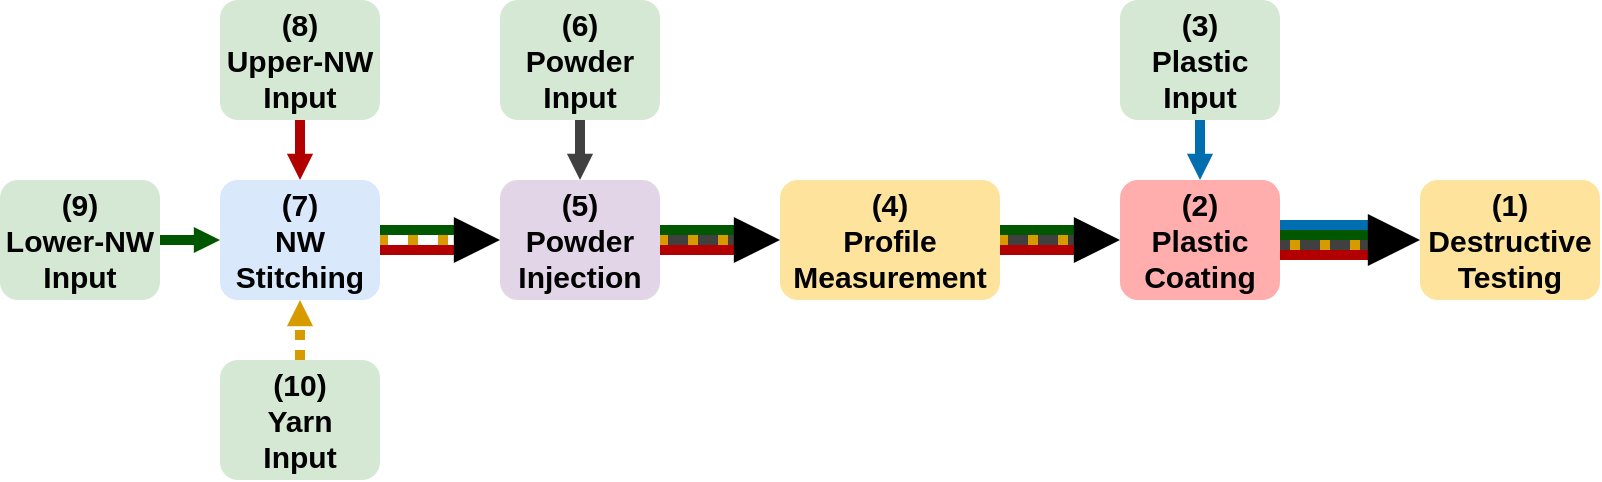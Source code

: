 <mxfile compressed="true" version="13.0.3" type="device" pages="3"><diagram id="PqABLS9Rvfk7w9IpzqC7" name="process_tree"><mxGraphModel dx="1027" dy="809" grid="1" gridSize="10" guides="1" tooltips="1" connect="1" arrows="1" fold="1" page="1" pageScale="1" pageWidth="850" pageHeight="300" math="0" shadow="0"><root><mxCell id="0"/><mxCell id="1" parent="0"/><mxCell id="4jhUcVjz68tz8jwbuNUG-1" value="&lt;b style=&quot;font-size: 15px;&quot;&gt;(1)&lt;br style=&quot;font-size: 15px;&quot;&gt;Destructive&lt;br style=&quot;font-size: 15px;&quot;&gt;Testing&lt;/b&gt;" style="rounded=1;whiteSpace=wrap;html=1;fillColor=#FEE39D;strokeColor=none;verticalAlign=middle;horizontal=1;align=center;fontSize=15;" parent="1" vertex="1"><mxGeometry x="735" y="120" width="90" height="60" as="geometry"/></mxCell><mxCell id="ti363fEYgdu_gUj9moWo-10" value="" style="curved=1;endArrow=block;html=1;strokeWidth=5;endFill=1;fillColor=#1ba1e2;strokeColor=#006EAF;endSize=0;fontSize=12;entryX=0.5;entryY=0;entryDx=0;entryDy=0;exitX=0.5;exitY=1;exitDx=0;exitDy=0;" parent="1" source="ti363fEYgdu_gUj9moWo-11" target="ti363fEYgdu_gUj9moWo-9" edge="1"><mxGeometry width="50" height="50" relative="1" as="geometry"><mxPoint x="605" y="70" as="sourcePoint"/><mxPoint x="601" y="100" as="targetPoint"/><Array as="points"/></mxGeometry></mxCell><mxCell id="ti363fEYgdu_gUj9moWo-11" value="&lt;span style=&quot;font-size: 15px&quot;&gt;&lt;span&gt;(3)&lt;br&gt;Plastic&lt;br&gt;Input&lt;/span&gt;&lt;br&gt;&lt;/span&gt;" style="rounded=1;whiteSpace=wrap;html=1;fontSize=15;fillColor=#d5e8d4;strokeColor=none;fontStyle=1" parent="1" vertex="1"><mxGeometry x="585" y="30" width="80" height="60" as="geometry"/></mxCell><mxCell id="ti363fEYgdu_gUj9moWo-20" value="" style="group" parent="1" vertex="1" connectable="0"><mxGeometry x="625" y="142.5" width="110" height="15" as="geometry"/></mxCell><mxCell id="ti363fEYgdu_gUj9moWo-2" value="" style="curved=1;endArrow=none;html=1;strokeWidth=5;endFill=0;fillColor=#f5f5f5;strokeColor=#404040;endSize=0;" parent="ti363fEYgdu_gUj9moWo-20" edge="1"><mxGeometry width="50" height="50" relative="1" as="geometry"><mxPoint y="10" as="sourcePoint"/><mxPoint x="95" y="10" as="targetPoint"/><Array as="points"/></mxGeometry></mxCell><mxCell id="ti363fEYgdu_gUj9moWo-3" value="" style="endArrow=none;html=1;strokeColor=#005700;fillColor=#e51400;strokeWidth=5;" parent="ti363fEYgdu_gUj9moWo-20" edge="1"><mxGeometry width="50" height="50" relative="1" as="geometry"><mxPoint y="5" as="sourcePoint"/><mxPoint x="90" y="5" as="targetPoint"/></mxGeometry></mxCell><mxCell id="ti363fEYgdu_gUj9moWo-4" value="" style="endArrow=none;html=1;strokeColor=#B20000;fillColor=#008a00;strokeWidth=5;" parent="ti363fEYgdu_gUj9moWo-20" edge="1"><mxGeometry width="50" height="50" relative="1" as="geometry"><mxPoint y="15" as="sourcePoint"/><mxPoint x="90" y="15" as="targetPoint"/></mxGeometry></mxCell><mxCell id="ti363fEYgdu_gUj9moWo-5" value="" style="endArrow=none;html=1;strokeColor=#d79b00;strokeWidth=5;endFill=0;fillColor=#ffe6cc;dashed=1;dashPattern=1 2;" parent="ti363fEYgdu_gUj9moWo-20" edge="1"><mxGeometry width="50" height="50" relative="1" as="geometry"><mxPoint y="10" as="sourcePoint"/><mxPoint x="100" y="10" as="targetPoint"/></mxGeometry></mxCell><mxCell id="ti363fEYgdu_gUj9moWo-6" value="" style="curved=1;endArrow=none;html=1;strokeWidth=5;endFill=0;fillColor=#1ba1e2;strokeColor=#006EAF;endSize=0;" parent="ti363fEYgdu_gUj9moWo-20" edge="1"><mxGeometry width="50" height="50" relative="1" as="geometry"><mxPoint as="sourcePoint"/><mxPoint x="90" as="targetPoint"/><Array as="points"/></mxGeometry></mxCell><mxCell id="ti363fEYgdu_gUj9moWo-7" value="" style="endArrow=block;html=1;strokeColor=#000000;strokeWidth=5;endFill=1;endSize=13;" parent="ti363fEYgdu_gUj9moWo-20" edge="1"><mxGeometry width="50" height="50" relative="1" as="geometry"><mxPoint x="93" y="7.5" as="sourcePoint"/><mxPoint x="110" y="7.5" as="targetPoint"/></mxGeometry></mxCell><mxCell id="ti363fEYgdu_gUj9moWo-9" value="&lt;b style=&quot;font-size: 15px;&quot;&gt;(2)&lt;br style=&quot;font-size: 15px;&quot;&gt;Plastic&lt;br style=&quot;font-size: 15px;&quot;&gt;Coating&lt;br style=&quot;font-size: 15px;&quot;&gt;&lt;/b&gt;" style="rounded=1;whiteSpace=wrap;html=1;fillColor=#FFADAD;strokeColor=none;comic=0;shadow=0;fontSize=15;" parent="1" vertex="1"><mxGeometry x="585" y="120" width="80" height="60" as="geometry"/></mxCell><mxCell id="ti363fEYgdu_gUj9moWo-21" value="" style="group;fillColor=none;fontSize=15;" parent="1" vertex="1" connectable="0"><mxGeometry x="479" y="145" width="106" height="10" as="geometry"/></mxCell><mxCell id="ti363fEYgdu_gUj9moWo-22" value="" style="curved=1;endArrow=none;html=1;strokeWidth=5;endFill=0;fillColor=#f5f5f5;strokeColor=#404040;endSize=0;" parent="ti363fEYgdu_gUj9moWo-21" edge="1"><mxGeometry width="50" height="50" relative="1" as="geometry"><mxPoint y="5" as="sourcePoint"/><mxPoint x="95" y="5" as="targetPoint"/><Array as="points"/></mxGeometry></mxCell><mxCell id="ti363fEYgdu_gUj9moWo-23" value="" style="endArrow=none;html=1;strokeColor=#005700;fillColor=#e51400;strokeWidth=5;" parent="ti363fEYgdu_gUj9moWo-21" edge="1"><mxGeometry width="50" height="50" relative="1" as="geometry"><mxPoint as="sourcePoint"/><mxPoint x="90" as="targetPoint"/></mxGeometry></mxCell><mxCell id="ti363fEYgdu_gUj9moWo-24" value="" style="endArrow=none;html=1;strokeColor=#B20000;fillColor=#008a00;strokeWidth=5;" parent="ti363fEYgdu_gUj9moWo-21" edge="1"><mxGeometry width="50" height="50" relative="1" as="geometry"><mxPoint y="10" as="sourcePoint"/><mxPoint x="90" y="10" as="targetPoint"/></mxGeometry></mxCell><mxCell id="ti363fEYgdu_gUj9moWo-25" value="" style="endArrow=none;html=1;strokeColor=#d79b00;strokeWidth=5;endFill=0;fillColor=#ffe6cc;dashed=1;dashPattern=1 2;" parent="ti363fEYgdu_gUj9moWo-21" edge="1"><mxGeometry width="50" height="50" relative="1" as="geometry"><mxPoint y="5" as="sourcePoint"/><mxPoint x="100" y="5" as="targetPoint"/></mxGeometry></mxCell><mxCell id="ti363fEYgdu_gUj9moWo-26" value="" style="endArrow=block;html=1;strokeColor=#000000;strokeWidth=5;endFill=1;endSize=10;" parent="ti363fEYgdu_gUj9moWo-21" edge="1"><mxGeometry width="50" height="50" relative="1" as="geometry"><mxPoint x="89" y="5" as="sourcePoint"/><mxPoint x="106" y="5" as="targetPoint"/></mxGeometry></mxCell><mxCell id="ti363fEYgdu_gUj9moWo-27" value="&lt;span style=&quot;font-size: 15px&quot;&gt;(4)&lt;br&gt;Profile&lt;br&gt;Measurement&lt;br&gt;&lt;/span&gt;" style="rounded=1;whiteSpace=wrap;html=1;fillColor=#FEE39D;strokeColor=none;fontSize=15;fontStyle=1" parent="1" vertex="1"><mxGeometry x="415" y="120" width="110" height="60" as="geometry"/></mxCell><mxCell id="ti363fEYgdu_gUj9moWo-29" value="" style="group;fillColor=none;fontSize=15;" parent="1" vertex="1" connectable="0"><mxGeometry x="309" y="145" width="106" height="10" as="geometry"/></mxCell><mxCell id="ti363fEYgdu_gUj9moWo-30" value="" style="curved=1;endArrow=none;html=1;strokeWidth=5;endFill=0;fillColor=#f5f5f5;strokeColor=#404040;endSize=0;" parent="ti363fEYgdu_gUj9moWo-29" edge="1"><mxGeometry width="50" height="50" relative="1" as="geometry"><mxPoint y="5" as="sourcePoint"/><mxPoint x="95" y="5" as="targetPoint"/><Array as="points"/></mxGeometry></mxCell><mxCell id="ti363fEYgdu_gUj9moWo-31" value="" style="endArrow=none;html=1;strokeColor=#005700;fillColor=#e51400;strokeWidth=5;" parent="ti363fEYgdu_gUj9moWo-29" edge="1"><mxGeometry width="50" height="50" relative="1" as="geometry"><mxPoint as="sourcePoint"/><mxPoint x="90" as="targetPoint"/></mxGeometry></mxCell><mxCell id="ti363fEYgdu_gUj9moWo-32" value="" style="endArrow=none;html=1;strokeColor=#B20000;fillColor=#008a00;strokeWidth=5;" parent="ti363fEYgdu_gUj9moWo-29" edge="1"><mxGeometry width="50" height="50" relative="1" as="geometry"><mxPoint y="10" as="sourcePoint"/><mxPoint x="90" y="10" as="targetPoint"/></mxGeometry></mxCell><mxCell id="ti363fEYgdu_gUj9moWo-33" value="" style="endArrow=none;html=1;strokeColor=#d79b00;strokeWidth=5;endFill=0;fillColor=#ffe6cc;dashed=1;dashPattern=1 2;" parent="ti363fEYgdu_gUj9moWo-29" edge="1"><mxGeometry width="50" height="50" relative="1" as="geometry"><mxPoint y="5" as="sourcePoint"/><mxPoint x="100" y="5" as="targetPoint"/></mxGeometry></mxCell><mxCell id="ti363fEYgdu_gUj9moWo-34" value="" style="endArrow=block;html=1;strokeColor=#000000;strokeWidth=5;endFill=1;endSize=10;" parent="ti363fEYgdu_gUj9moWo-29" edge="1"><mxGeometry width="50" height="50" relative="1" as="geometry"><mxPoint x="89" y="5" as="sourcePoint"/><mxPoint x="106" y="5" as="targetPoint"/></mxGeometry></mxCell><mxCell id="ti363fEYgdu_gUj9moWo-35" value="&lt;b style=&quot;font-size: 15px&quot;&gt;(5)&lt;br&gt;Powder&lt;br&gt;Injection&lt;br&gt;&lt;/b&gt;" style="rounded=1;whiteSpace=wrap;html=1;fillColor=#e1d5e7;strokeColor=none;fontSize=15;" parent="1" vertex="1"><mxGeometry x="275" y="120" width="80" height="60" as="geometry"/></mxCell><mxCell id="ti363fEYgdu_gUj9moWo-36" value="" style="curved=1;endArrow=block;html=1;strokeWidth=5;endFill=1;fillColor=#f5f5f5;strokeColor=#404040;endSize=0;fontSize=15;entryX=0.5;entryY=0;entryDx=0;entryDy=0;exitX=0.5;exitY=1;exitDx=0;exitDy=0;" parent="1" source="ti363fEYgdu_gUj9moWo-37" target="ti363fEYgdu_gUj9moWo-35" edge="1"><mxGeometry width="50" height="50" relative="1" as="geometry"><mxPoint x="315" y="90" as="sourcePoint"/><mxPoint x="324" y="90" as="targetPoint"/><Array as="points"/></mxGeometry></mxCell><mxCell id="ti363fEYgdu_gUj9moWo-37" value="&lt;span style=&quot;font-size: 15px&quot;&gt;&lt;span&gt;(6)&lt;br&gt;Powder&lt;br&gt;Input&lt;/span&gt;&lt;br&gt;&lt;/span&gt;" style="rounded=1;whiteSpace=wrap;html=1;fontSize=15;fillColor=#d5e8d4;strokeColor=none;fontStyle=1" parent="1" vertex="1"><mxGeometry x="275" y="30" width="80" height="60" as="geometry"/></mxCell><mxCell id="ti363fEYgdu_gUj9moWo-39" value="" style="group;fillColor=none;fontSize=15;" parent="1" vertex="1" connectable="0"><mxGeometry x="169" y="145" width="106" height="10" as="geometry"/></mxCell><mxCell id="ti363fEYgdu_gUj9moWo-40" value="" style="endArrow=none;html=1;strokeColor=#005700;fillColor=#e51400;strokeWidth=5;" parent="ti363fEYgdu_gUj9moWo-39" edge="1"><mxGeometry width="50" height="50" relative="1" as="geometry"><mxPoint as="sourcePoint"/><mxPoint x="90" as="targetPoint"/></mxGeometry></mxCell><mxCell id="ti363fEYgdu_gUj9moWo-41" value="" style="endArrow=none;html=1;strokeColor=#B20000;fillColor=#008a00;strokeWidth=5;" parent="ti363fEYgdu_gUj9moWo-39" edge="1"><mxGeometry width="50" height="50" relative="1" as="geometry"><mxPoint y="10" as="sourcePoint"/><mxPoint x="90" y="10" as="targetPoint"/></mxGeometry></mxCell><mxCell id="ti363fEYgdu_gUj9moWo-42" value="" style="endArrow=none;html=1;strokeColor=#d79b00;strokeWidth=5;endFill=0;fillColor=#ffe6cc;dashed=1;dashPattern=1 2;" parent="ti363fEYgdu_gUj9moWo-39" edge="1"><mxGeometry width="50" height="50" relative="1" as="geometry"><mxPoint y="5" as="sourcePoint"/><mxPoint x="100" y="5" as="targetPoint"/></mxGeometry></mxCell><mxCell id="ti363fEYgdu_gUj9moWo-43" value="" style="endArrow=block;html=1;strokeColor=#000000;strokeWidth=5;endFill=1;endSize=10;" parent="ti363fEYgdu_gUj9moWo-39" edge="1"><mxGeometry width="50" height="50" relative="1" as="geometry"><mxPoint x="89" y="5" as="sourcePoint"/><mxPoint x="106" y="5" as="targetPoint"/></mxGeometry></mxCell><mxCell id="ti363fEYgdu_gUj9moWo-45" value="&lt;b style=&quot;font-size: 15px&quot;&gt;(7)&lt;br&gt;NW&lt;br&gt;Stitching&lt;br&gt;&lt;/b&gt;" style="rounded=1;whiteSpace=wrap;html=1;fillColor=#dae8fc;strokeColor=none;gradientColor=none;fontSize=15;" parent="1" vertex="1"><mxGeometry x="135" y="120" width="80" height="60" as="geometry"/></mxCell><mxCell id="ti363fEYgdu_gUj9moWo-47" value="&lt;span style=&quot;font-size: 15px&quot;&gt;&lt;span&gt;(8)&lt;br&gt;Upper-NW&lt;br&gt;Input&lt;/span&gt;&lt;br&gt;&lt;/span&gt;" style="rounded=1;whiteSpace=wrap;html=1;fontSize=15;fillColor=#d5e8d4;strokeColor=none;fontStyle=1" parent="1" vertex="1"><mxGeometry x="135" y="30" width="80" height="60" as="geometry"/></mxCell><mxCell id="ti363fEYgdu_gUj9moWo-48" value="" style="curved=1;endArrow=block;html=1;fillColor=#e51400;strokeColor=#B20000;strokeWidth=5;endFill=1;endSize=0;startSize=6;fontSize=15;exitX=0.5;exitY=1;exitDx=0;exitDy=0;entryX=0.5;entryY=0;entryDx=0;entryDy=0;" parent="1" source="ti363fEYgdu_gUj9moWo-47" target="ti363fEYgdu_gUj9moWo-45" edge="1"><mxGeometry width="50" height="50" relative="1" as="geometry"><mxPoint x="235" y="80" as="sourcePoint"/><mxPoint x="282" y="80" as="targetPoint"/><Array as="points"/></mxGeometry></mxCell><mxCell id="ti363fEYgdu_gUj9moWo-49" value="&lt;span style=&quot;font-size: 15px&quot;&gt;&lt;span&gt;(9)&lt;br&gt;Lower-NW&lt;br&gt;Input&lt;/span&gt;&lt;br&gt;&lt;/span&gt;" style="rounded=1;whiteSpace=wrap;html=1;fontSize=15;fillColor=#d5e8d4;strokeColor=none;fontStyle=1" parent="1" vertex="1"><mxGeometry x="25" y="120" width="80" height="60" as="geometry"/></mxCell><mxCell id="ti363fEYgdu_gUj9moWo-50" value="" style="curved=1;endArrow=block;html=1;strokeWidth=5;fillColor=#008a00;strokeColor=#005700;endFill=1;endSize=0;fontSize=15;exitX=1;exitY=0.5;exitDx=0;exitDy=0;entryX=0;entryY=0.5;entryDx=0;entryDy=0;" parent="1" source="ti363fEYgdu_gUj9moWo-49" target="ti363fEYgdu_gUj9moWo-45" edge="1"><mxGeometry width="50" height="50" relative="1" as="geometry"><mxPoint x="145" y="130" as="sourcePoint"/><mxPoint x="198" y="130" as="targetPoint"/><Array as="points"/></mxGeometry></mxCell><mxCell id="ti363fEYgdu_gUj9moWo-51" value="&lt;span style=&quot;font-size: 15px&quot;&gt;&lt;span&gt;(10)&lt;br&gt;Yarn&lt;br&gt;Input&lt;/span&gt;&lt;br&gt;&lt;/span&gt;" style="rounded=1;whiteSpace=wrap;html=1;fontSize=15;fillColor=#d5e8d4;strokeColor=none;fontStyle=1" parent="1" vertex="1"><mxGeometry x="135" y="210" width="80" height="60" as="geometry"/></mxCell><mxCell id="ti363fEYgdu_gUj9moWo-52" value="" style="curved=1;endArrow=block;html=1;strokeWidth=5;fillColor=#ffe6cc;strokeColor=#D79B00;endFill=1;dashed=1;endSize=0;fontSize=15;entryX=0.5;entryY=1;entryDx=0;entryDy=0;exitX=0.5;exitY=0;exitDx=0;exitDy=0;dashPattern=1 1;" parent="1" source="ti363fEYgdu_gUj9moWo-51" target="ti363fEYgdu_gUj9moWo-45" edge="1"><mxGeometry width="50" height="50" relative="1" as="geometry"><mxPoint x="335" y="140" as="sourcePoint"/><mxPoint x="394" y="140" as="targetPoint"/><Array as="points"/></mxGeometry></mxCell></root></mxGraphModel></diagram><diagram id="XXgB-rRdCaVyopXsw01Y" name="sub_process"><mxGraphModel dx="599" dy="472" grid="1" gridSize="10" guides="1" tooltips="1" connect="1" arrows="1" fold="1" page="1" pageScale="1" pageWidth="850" pageHeight="300" math="1" shadow="0"><root><mxCell id="bnpbGPrv1LTRlM8R-9bU-0"/><mxCell id="bnpbGPrv1LTRlM8R-9bU-1" parent="bnpbGPrv1LTRlM8R-9bU-0"/><mxCell id="g_NKK-ek7GA8WsV48Vlf-0" value="&lt;b&gt;Sub-Process&lt;/b&gt;&lt;br&gt;\(f_i\)" style="rounded=1;whiteSpace=wrap;html=1;fillColor=#E6E6E6;fontSize=15;strokeColor=none;fontColor=#333333;align=center;" parent="bnpbGPrv1LTRlM8R-9bU-1" vertex="1"><mxGeometry x="150" y="45" width="100" height="70" as="geometry"/></mxCell><mxCell id="g_NKK-ek7GA8WsV48Vlf-1" value="&lt;font style=&quot;font-size: 12px&quot;&gt;Output&lt;br&gt;Product&lt;br&gt;&lt;/font&gt;" style="curved=1;endArrow=block;html=1;strokeWidth=3;endFill=1;fillColor=#f5f5f5;strokeColor=#000000;endSize=0;fontSize=12;exitX=1;exitY=0.5;exitDx=0;exitDy=0;" parent="bnpbGPrv1LTRlM8R-9bU-1" source="g_NKK-ek7GA8WsV48Vlf-0" edge="1"><mxGeometry x="-0.067" y="17" width="50" height="50" relative="1" as="geometry"><mxPoint x="280" y="105" as="sourcePoint"/><mxPoint x="320" y="80" as="targetPoint"/><Array as="points"/><mxPoint as="offset"/></mxGeometry></mxCell><mxCell id="g_NKK-ek7GA8WsV48Vlf-2" value="&lt;span style=&quot;font-size: 15px&quot;&gt;\(\hat{\psi}^i\)&lt;/span&gt;" style="edgeLabel;html=1;align=center;verticalAlign=middle;resizable=0;points=[];fontSize=12;" parent="g_NKK-ek7GA8WsV48Vlf-1" vertex="1" connectable="0"><mxGeometry x="0.2" y="1" relative="1" as="geometry"><mxPoint x="-12.89" y="18" as="offset"/></mxGeometry></mxCell><mxCell id="g_NKK-ek7GA8WsV48Vlf-3" value="\((\varphi^i,q^i)\)" style="curved=1;endArrow=none;html=1;strokeWidth=3;endFill=0;fillColor=#f5f5f5;strokeColor=#000000;endSize=0;fontSize=15;entryX=0.5;entryY=1;entryDx=0;entryDy=0;dashed=1;dashPattern=1 1;startArrow=block;startFill=1;startSize=0;exitX=0.5;exitY=0;exitDx=0;exitDy=0;" parent="bnpbGPrv1LTRlM8R-9bU-1" target="g_NKK-ek7GA8WsV48Vlf-0" edge="1"><mxGeometry y="-30" width="50" height="50" relative="1" as="geometry"><mxPoint x="200" y="165" as="sourcePoint"/><mxPoint x="224" y="185" as="targetPoint"/><Array as="points"/><mxPoint as="offset"/></mxGeometry></mxCell><mxCell id="g_NKK-ek7GA8WsV48Vlf-4" value="&lt;font style=&quot;font-size: 12px&quot;&gt;Process&lt;br style=&quot;font-size: 12px;&quot;&gt;Observations&lt;/font&gt;" style="edgeLabel;html=1;align=center;verticalAlign=middle;resizable=0;points=[];fontSize=12;" parent="g_NKK-ek7GA8WsV48Vlf-3" vertex="1" connectable="0"><mxGeometry x="-0.069" y="-1" relative="1" as="geometry"><mxPoint x="-41" y="-3.55" as="offset"/></mxGeometry></mxCell><mxCell id="g_NKK-ek7GA8WsV48Vlf-9" value="&lt;font style=&quot;font-size: 12px&quot;&gt;Input&lt;br&gt;Products&lt;br&gt;&lt;/font&gt;" style="curved=1;endArrow=block;html=1;strokeWidth=3;endFill=1;fillColor=#f5f5f5;strokeColor=#000000;endSize=0;fontSize=12;entryX=0;entryY=0.25;entryDx=0;entryDy=0;" parent="bnpbGPrv1LTRlM8R-9bU-1" target="g_NKK-ek7GA8WsV48Vlf-0" edge="1"><mxGeometry x="-0.082" y="20" width="50" height="50" relative="1" as="geometry"><mxPoint x="80" y="63" as="sourcePoint"/><mxPoint x="140" y="60" as="targetPoint"/><Array as="points"/><mxPoint as="offset"/></mxGeometry></mxCell><mxCell id="N713ygT7Uo2KGIx204x8-0" value="..." style="text;html=1;strokeColor=none;fillColor=none;align=center;verticalAlign=middle;whiteSpace=wrap;rounded=0;fontSize=19;horizontal=0;fontStyle=1" parent="bnpbGPrv1LTRlM8R-9bU-1" vertex="1"><mxGeometry x="89" y="71" width="30" height="20" as="geometry"/></mxCell><mxCell id="N713ygT7Uo2KGIx204x8-1" value="&lt;font style=&quot;font-size: 12px&quot;&gt;&lt;br&gt;&lt;/font&gt;" style="curved=1;endArrow=block;html=1;strokeWidth=3;endFill=1;fillColor=#f5f5f5;strokeColor=#000000;endSize=0;fontSize=12;entryX=0;entryY=0.75;entryDx=0;entryDy=0;" parent="bnpbGPrv1LTRlM8R-9bU-1" target="g_NKK-ek7GA8WsV48Vlf-0" edge="1"><mxGeometry x="0.074" y="6" width="50" height="50" relative="1" as="geometry"><mxPoint x="80" y="98" as="sourcePoint"/><mxPoint x="140" y="110" as="targetPoint"/><Array as="points"/><mxPoint as="offset"/></mxGeometry></mxCell><mxCell id="N713ygT7Uo2KGIx204x8-2" value="&lt;span style=&quot;font-size: 15px&quot;&gt;\(\bar{\psi}^i\)&lt;/span&gt;" style="edgeLabel;html=1;align=center;verticalAlign=middle;resizable=0;points=[];" parent="N713ygT7Uo2KGIx204x8-1" vertex="1" connectable="0"><mxGeometry x="-0.05" y="1" relative="1" as="geometry"><mxPoint x="-1.33" y="17.24" as="offset"/></mxGeometry></mxCell></root></mxGraphModel></diagram><diagram id="trL6Dql9O9o8tCE4jevK" name="root_process"><mxGraphModel dx="342" dy="270" grid="1" gridSize="10" guides="1" tooltips="1" connect="1" arrows="1" fold="1" page="1" pageScale="1" pageWidth="300" pageHeight="300" background="#ffffff" math="1" shadow="0"><root><mxCell id="QQgxJQ7jTjK2i_B692yG-0"/><mxCell id="QQgxJQ7jTjK2i_B692yG-1" parent="QQgxJQ7jTjK2i_B692yG-0"/><mxCell id="_Od7AOZkgF-Fdc4QJG1Y-0" value="&lt;b&gt;Production&lt;br&gt;Process&lt;br&gt;&lt;/b&gt;\(f\)" style="rounded=1;whiteSpace=wrap;html=1;fillColor=#E6E6E6;fontSize=15;strokeColor=none;fontColor=#333333;" parent="QQgxJQ7jTjK2i_B692yG-1" vertex="1"><mxGeometry x="55" y="45" width="100" height="70" as="geometry"/></mxCell><mxCell id="_Od7AOZkgF-Fdc4QJG1Y-3" value="Final Product" style="curved=1;endArrow=block;html=1;strokeWidth=3;endFill=1;fillColor=#f5f5f5;strokeColor=#000000;endSize=0;fontSize=12;exitX=1;exitY=0.5;exitDx=0;exitDy=0;" parent="QQgxJQ7jTjK2i_B692yG-1" source="_Od7AOZkgF-Fdc4QJG1Y-0" edge="1"><mxGeometry x="-0.044" y="14" width="50" height="50" relative="1" as="geometry"><mxPoint x="185" y="105" as="sourcePoint"/><mxPoint x="245" y="80" as="targetPoint"/><Array as="points"/><mxPoint as="offset"/></mxGeometry></mxCell><mxCell id="_Od7AOZkgF-Fdc4QJG1Y-4" value="&lt;span style=&quot;font-size: 15px&quot;&gt;\(\psi\)&lt;/span&gt;" style="edgeLabel;html=1;align=center;verticalAlign=middle;resizable=0;points=[];fontSize=12;" parent="_Od7AOZkgF-Fdc4QJG1Y-3" vertex="1" connectable="0"><mxGeometry x="0.2" y="1" relative="1" as="geometry"><mxPoint x="-12.89" y="14" as="offset"/></mxGeometry></mxCell><mxCell id="_Od7AOZkgF-Fdc4QJG1Y-6" value="\((\varphi,q)\)" style="curved=1;endArrow=none;html=1;strokeWidth=3;endFill=0;fillColor=#f5f5f5;strokeColor=#000000;endSize=0;fontSize=15;entryX=0.5;entryY=1;entryDx=0;entryDy=0;dashed=1;dashPattern=1 1;startArrow=block;startFill=1;startSize=0;exitX=0.5;exitY=0;exitDx=0;exitDy=0;" parent="QQgxJQ7jTjK2i_B692yG-1" source="XuEXiYK_WbaMn_DIyO3U-0" target="_Od7AOZkgF-Fdc4QJG1Y-0" edge="1"><mxGeometry y="-23" width="50" height="50" relative="1" as="geometry"><mxPoint x="115" y="175" as="sourcePoint"/><mxPoint x="129" y="185" as="targetPoint"/><Array as="points"/><mxPoint as="offset"/></mxGeometry></mxCell><mxCell id="XuEXiYK_WbaMn_DIyO3U-8" value="&lt;font style=&quot;font-size: 12px&quot;&gt;Process&lt;br style=&quot;font-size: 12px;&quot;&gt;Observations&lt;/font&gt;" style="edgeLabel;html=1;align=center;verticalAlign=middle;resizable=0;points=[];fontSize=12;" parent="_Od7AOZkgF-Fdc4QJG1Y-6" vertex="1" connectable="0"><mxGeometry x="-0.069" y="-1" relative="1" as="geometry"><mxPoint x="-41" y="-3.55" as="offset"/></mxGeometry></mxCell><mxCell id="XuEXiYK_WbaMn_DIyO3U-0" value="&lt;b&gt;Production Process Model&lt;/b&gt;&lt;br&gt;\(\tilde{f}\)" style="rounded=1;whiteSpace=wrap;html=1;fillColor=#E6E6E6;fontSize=15;strokeColor=none;fontColor=#333333;" parent="QQgxJQ7jTjK2i_B692yG-1" vertex="1"><mxGeometry x="55" y="165" width="100" height="90" as="geometry"/></mxCell><mxCell id="XuEXiYK_WbaMn_DIyO3U-5" value="" style="curved=1;endArrow=block;html=1;strokeWidth=3;endFill=1;fillColor=#f5f5f5;strokeColor=#000000;endSize=0;fontSize=15;exitX=1;exitY=0.5;exitDx=0;exitDy=0;" parent="QQgxJQ7jTjK2i_B692yG-1" source="XuEXiYK_WbaMn_DIyO3U-0" edge="1"><mxGeometry width="50" height="50" relative="1" as="geometry"><mxPoint x="165" y="184.76" as="sourcePoint"/><mxPoint x="245" y="210" as="targetPoint"/><Array as="points"/></mxGeometry></mxCell><mxCell id="XuEXiYK_WbaMn_DIyO3U-6" value="&lt;span style=&quot;font-size: 15px&quot;&gt;\(\tilde{\psi}\)&lt;/span&gt;" style="edgeLabel;html=1;align=center;verticalAlign=middle;resizable=0;points=[];fontSize=12;" parent="XuEXiYK_WbaMn_DIyO3U-5" vertex="1" connectable="0"><mxGeometry x="0.2" y="1" relative="1" as="geometry"><mxPoint x="-10.79" y="16" as="offset"/></mxGeometry></mxCell><mxCell id="XuEXiYK_WbaMn_DIyO3U-9" value="&lt;font style=&quot;font-size: 12px&quot;&gt;Final Product&lt;br&gt;Estimate&lt;br style=&quot;font-size: 12px&quot;&gt;&lt;/font&gt;" style="edgeLabel;html=1;align=center;verticalAlign=middle;resizable=0;points=[];fontSize=12;" parent="XuEXiYK_WbaMn_DIyO3U-5" vertex="1" connectable="0"><mxGeometry x="-0.191" relative="1" as="geometry"><mxPoint x="4.45" y="-20" as="offset"/></mxGeometry></mxCell></root></mxGraphModel></diagram></mxfile>